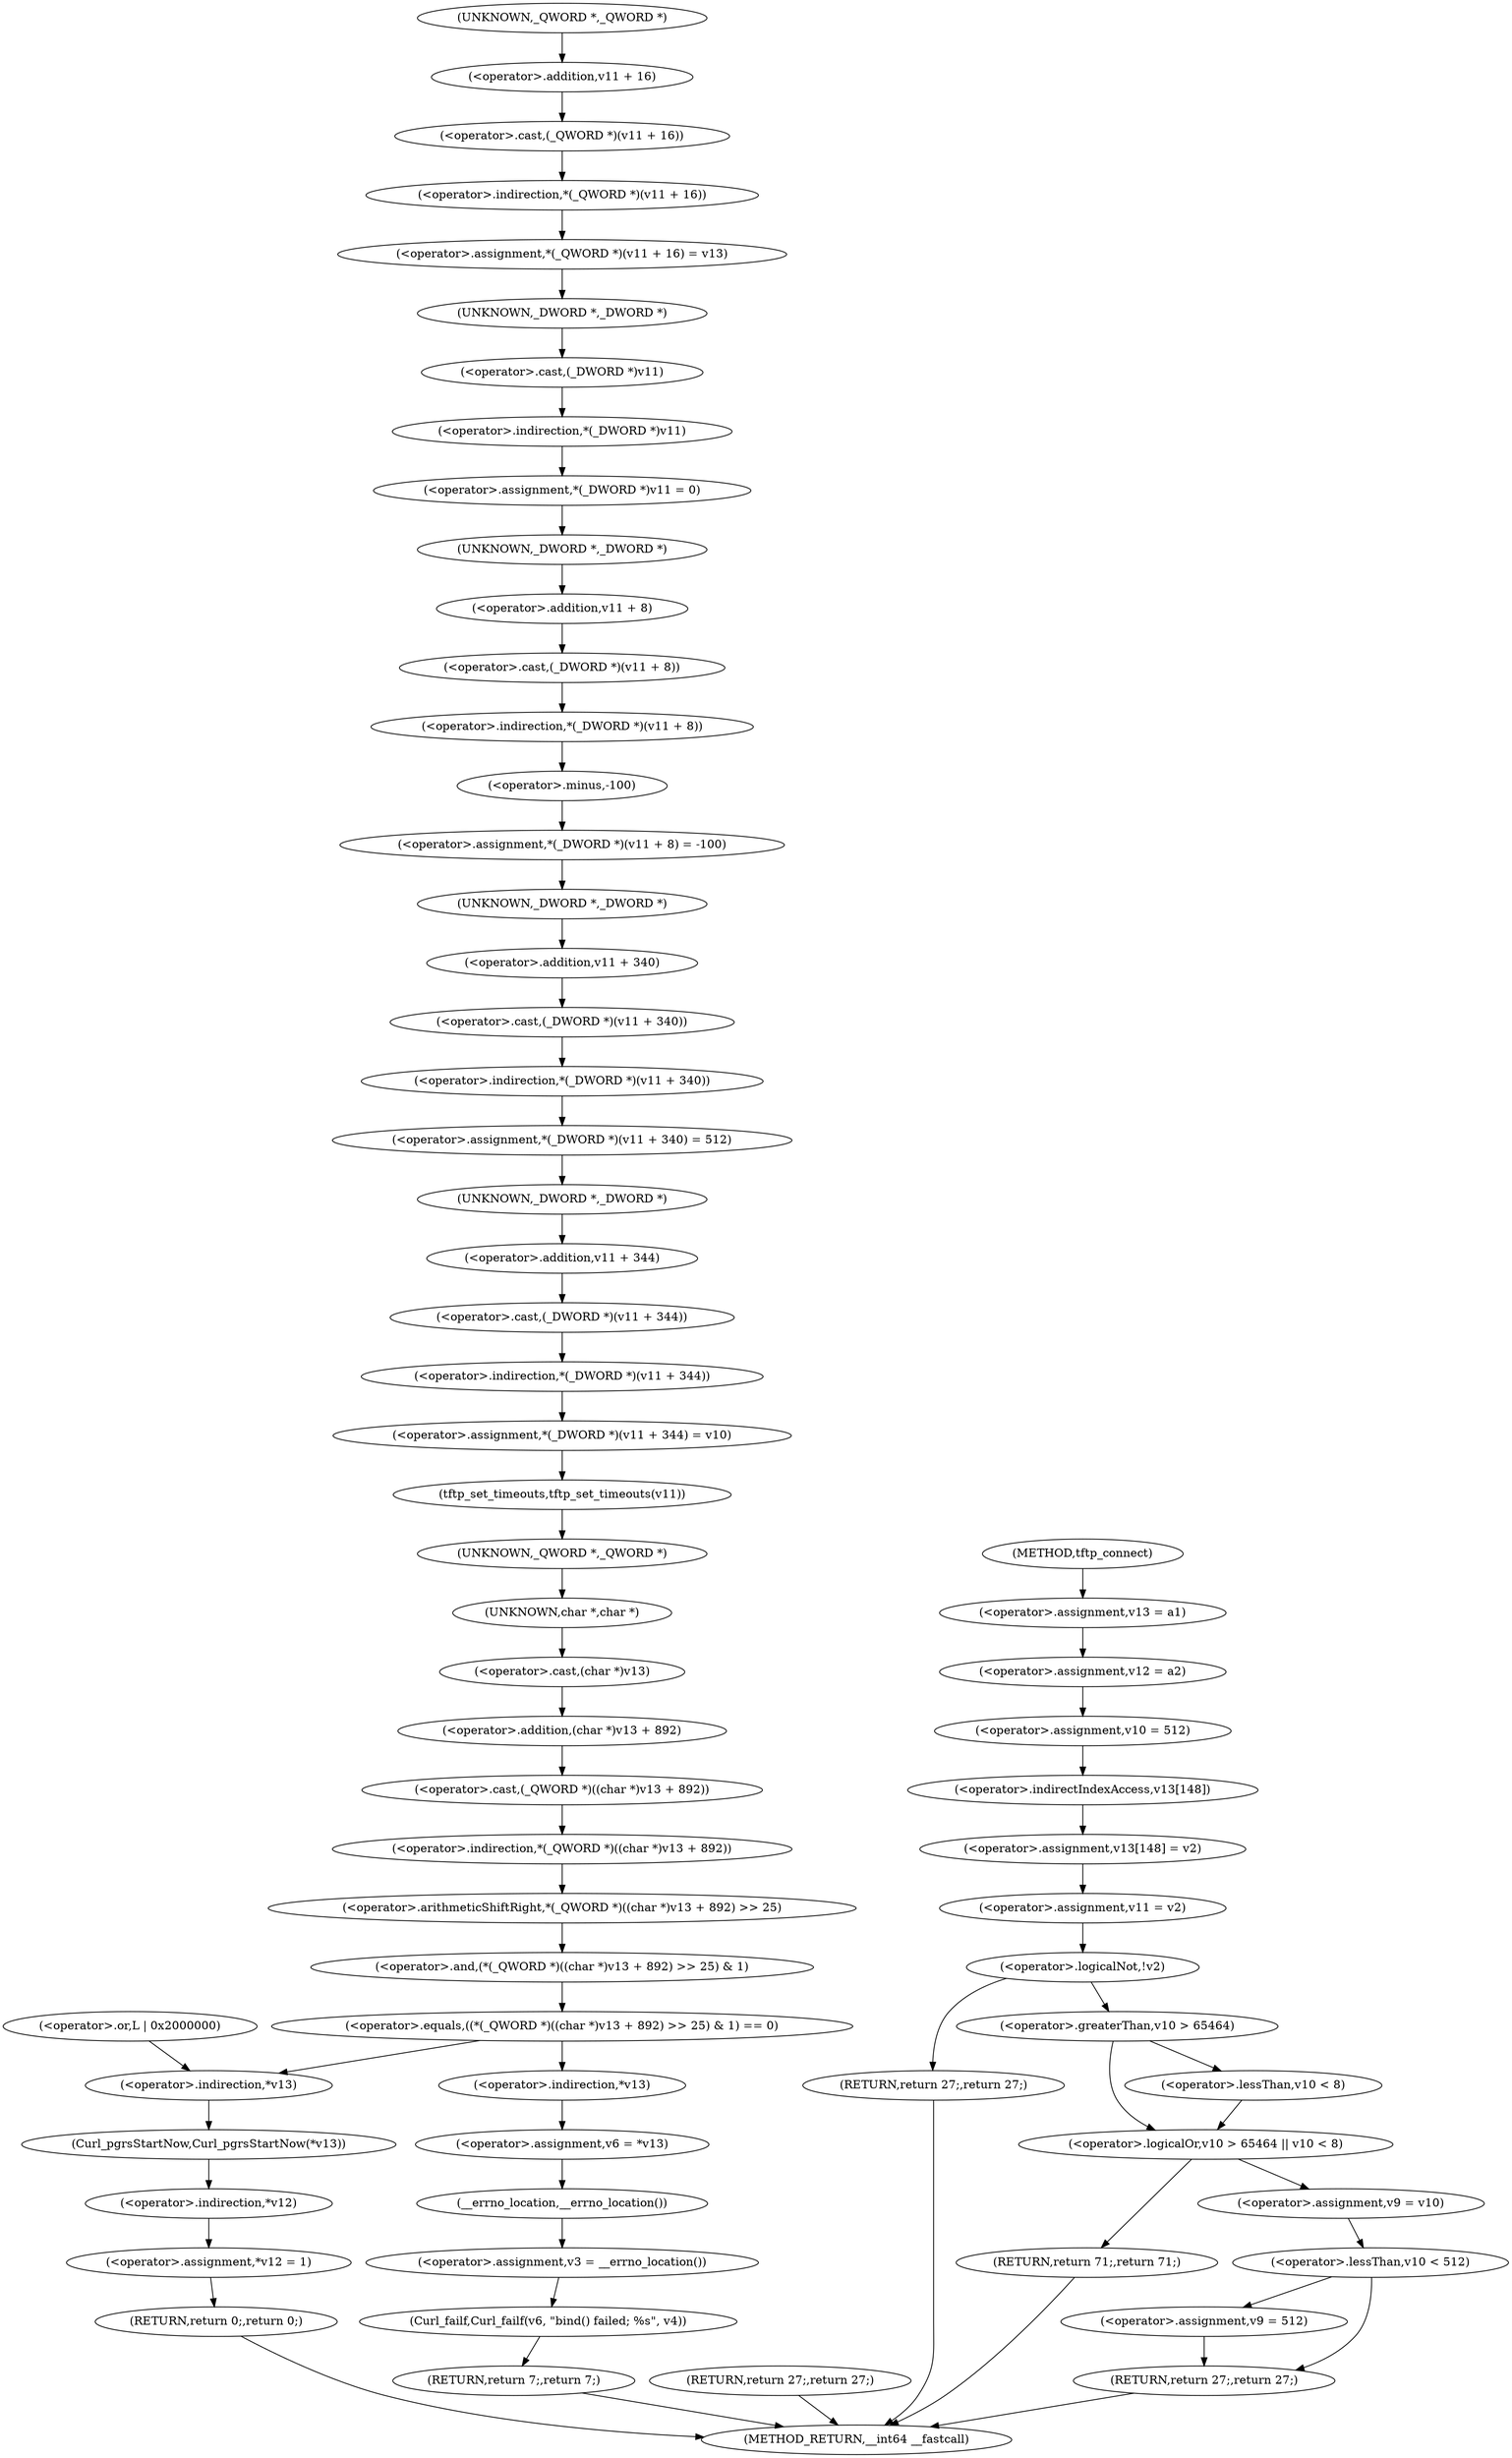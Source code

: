 digraph tftp_connect {  
"1000125" [label = "(<operator>.assignment,v13 = a1)" ]
"1000128" [label = "(<operator>.assignment,v12 = a2)" ]
"1000131" [label = "(<operator>.assignment,v10 = 512)" ]
"1000134" [label = "(<operator>.assignment,v13[148] = v2)" ]
"1000135" [label = "(<operator>.indirectIndexAccess,v13[148])" ]
"1000139" [label = "(<operator>.assignment,v11 = v2)" ]
"1000143" [label = "(<operator>.logicalNot,!v2)" ]
"1000145" [label = "(RETURN,return 27;,return 27;)" ]
"1000149" [label = "(<operator>.logicalOr,v10 > 65464 || v10 < 8)" ]
"1000150" [label = "(<operator>.greaterThan,v10 > 65464)" ]
"1000153" [label = "(<operator>.lessThan,v10 < 8)" ]
"1000156" [label = "(RETURN,return 71;,return 71;)" ]
"1000158" [label = "(<operator>.assignment,v9 = v10)" ]
"1000162" [label = "(<operator>.lessThan,v10 < 512)" ]
"1000165" [label = "(<operator>.assignment,v9 = 512)" ]
"1000168" [label = "(RETURN,return 27;,return 27;)" ]
"1000171" [label = "(<operator>.assignment,*(_QWORD *)(v11 + 16) = v13)" ]
"1000172" [label = "(<operator>.indirection,*(_QWORD *)(v11 + 16))" ]
"1000173" [label = "(<operator>.cast,(_QWORD *)(v11 + 16))" ]
"1000174" [label = "(UNKNOWN,_QWORD *,_QWORD *)" ]
"1000175" [label = "(<operator>.addition,v11 + 16)" ]
"1000179" [label = "(<operator>.assignment,*(_DWORD *)v11 = 0)" ]
"1000180" [label = "(<operator>.indirection,*(_DWORD *)v11)" ]
"1000181" [label = "(<operator>.cast,(_DWORD *)v11)" ]
"1000182" [label = "(UNKNOWN,_DWORD *,_DWORD *)" ]
"1000185" [label = "(<operator>.assignment,*(_DWORD *)(v11 + 8) = -100)" ]
"1000186" [label = "(<operator>.indirection,*(_DWORD *)(v11 + 8))" ]
"1000187" [label = "(<operator>.cast,(_DWORD *)(v11 + 8))" ]
"1000188" [label = "(UNKNOWN,_DWORD *,_DWORD *)" ]
"1000189" [label = "(<operator>.addition,v11 + 8)" ]
"1000192" [label = "(<operator>.minus,-100)" ]
"1000194" [label = "(<operator>.assignment,*(_DWORD *)(v11 + 340) = 512)" ]
"1000195" [label = "(<operator>.indirection,*(_DWORD *)(v11 + 340))" ]
"1000196" [label = "(<operator>.cast,(_DWORD *)(v11 + 340))" ]
"1000197" [label = "(UNKNOWN,_DWORD *,_DWORD *)" ]
"1000198" [label = "(<operator>.addition,v11 + 340)" ]
"1000202" [label = "(<operator>.assignment,*(_DWORD *)(v11 + 344) = v10)" ]
"1000203" [label = "(<operator>.indirection,*(_DWORD *)(v11 + 344))" ]
"1000204" [label = "(<operator>.cast,(_DWORD *)(v11 + 344))" ]
"1000205" [label = "(UNKNOWN,_DWORD *,_DWORD *)" ]
"1000206" [label = "(<operator>.addition,v11 + 344)" ]
"1000210" [label = "(tftp_set_timeouts,tftp_set_timeouts(v11))" ]
"1000213" [label = "(<operator>.equals,((*(_QWORD *)((char *)v13 + 892) >> 25) & 1) == 0)" ]
"1000214" [label = "(<operator>.and,(*(_QWORD *)((char *)v13 + 892) >> 25) & 1)" ]
"1000215" [label = "(<operator>.arithmeticShiftRight,*(_QWORD *)((char *)v13 + 892) >> 25)" ]
"1000216" [label = "(<operator>.indirection,*(_QWORD *)((char *)v13 + 892))" ]
"1000217" [label = "(<operator>.cast,(_QWORD *)((char *)v13 + 892))" ]
"1000218" [label = "(UNKNOWN,_QWORD *,_QWORD *)" ]
"1000219" [label = "(<operator>.addition,(char *)v13 + 892)" ]
"1000220" [label = "(<operator>.cast,(char *)v13)" ]
"1000221" [label = "(UNKNOWN,char *,char *)" ]
"1000229" [label = "(<operator>.assignment,v6 = *v13)" ]
"1000231" [label = "(<operator>.indirection,*v13)" ]
"1000233" [label = "(<operator>.assignment,v3 = __errno_location())" ]
"1000235" [label = "(__errno_location,__errno_location())" ]
"1000236" [label = "(Curl_failf,Curl_failf(v6, \"bind() failed; %s\", v4))" ]
"1000240" [label = "(RETURN,return 7;,return 7;)" ]
"1000242" [label = "(<operator>.or,L | 0x2000000)" ]
"1000245" [label = "(Curl_pgrsStartNow,Curl_pgrsStartNow(*v13))" ]
"1000246" [label = "(<operator>.indirection,*v13)" ]
"1000248" [label = "(<operator>.assignment,*v12 = 1)" ]
"1000249" [label = "(<operator>.indirection,*v12)" ]
"1000252" [label = "(RETURN,return 0;,return 0;)" ]
"1000254" [label = "(RETURN,return 27;,return 27;)" ]
"1000111" [label = "(METHOD,tftp_connect)" ]
"1000256" [label = "(METHOD_RETURN,__int64 __fastcall)" ]
  "1000125" -> "1000128" 
  "1000128" -> "1000131" 
  "1000131" -> "1000135" 
  "1000134" -> "1000139" 
  "1000135" -> "1000134" 
  "1000139" -> "1000143" 
  "1000143" -> "1000145" 
  "1000143" -> "1000150" 
  "1000145" -> "1000256" 
  "1000149" -> "1000156" 
  "1000149" -> "1000158" 
  "1000150" -> "1000149" 
  "1000150" -> "1000153" 
  "1000153" -> "1000149" 
  "1000156" -> "1000256" 
  "1000158" -> "1000162" 
  "1000162" -> "1000165" 
  "1000162" -> "1000168" 
  "1000165" -> "1000168" 
  "1000168" -> "1000256" 
  "1000171" -> "1000182" 
  "1000172" -> "1000171" 
  "1000173" -> "1000172" 
  "1000174" -> "1000175" 
  "1000175" -> "1000173" 
  "1000179" -> "1000188" 
  "1000180" -> "1000179" 
  "1000181" -> "1000180" 
  "1000182" -> "1000181" 
  "1000185" -> "1000197" 
  "1000186" -> "1000192" 
  "1000187" -> "1000186" 
  "1000188" -> "1000189" 
  "1000189" -> "1000187" 
  "1000192" -> "1000185" 
  "1000194" -> "1000205" 
  "1000195" -> "1000194" 
  "1000196" -> "1000195" 
  "1000197" -> "1000198" 
  "1000198" -> "1000196" 
  "1000202" -> "1000210" 
  "1000203" -> "1000202" 
  "1000204" -> "1000203" 
  "1000205" -> "1000206" 
  "1000206" -> "1000204" 
  "1000210" -> "1000218" 
  "1000213" -> "1000231" 
  "1000213" -> "1000246" 
  "1000214" -> "1000213" 
  "1000215" -> "1000214" 
  "1000216" -> "1000215" 
  "1000217" -> "1000216" 
  "1000218" -> "1000221" 
  "1000219" -> "1000217" 
  "1000220" -> "1000219" 
  "1000221" -> "1000220" 
  "1000229" -> "1000235" 
  "1000231" -> "1000229" 
  "1000233" -> "1000236" 
  "1000235" -> "1000233" 
  "1000236" -> "1000240" 
  "1000240" -> "1000256" 
  "1000242" -> "1000246" 
  "1000245" -> "1000249" 
  "1000246" -> "1000245" 
  "1000248" -> "1000252" 
  "1000249" -> "1000248" 
  "1000252" -> "1000256" 
  "1000254" -> "1000256" 
  "1000111" -> "1000125" 
}
